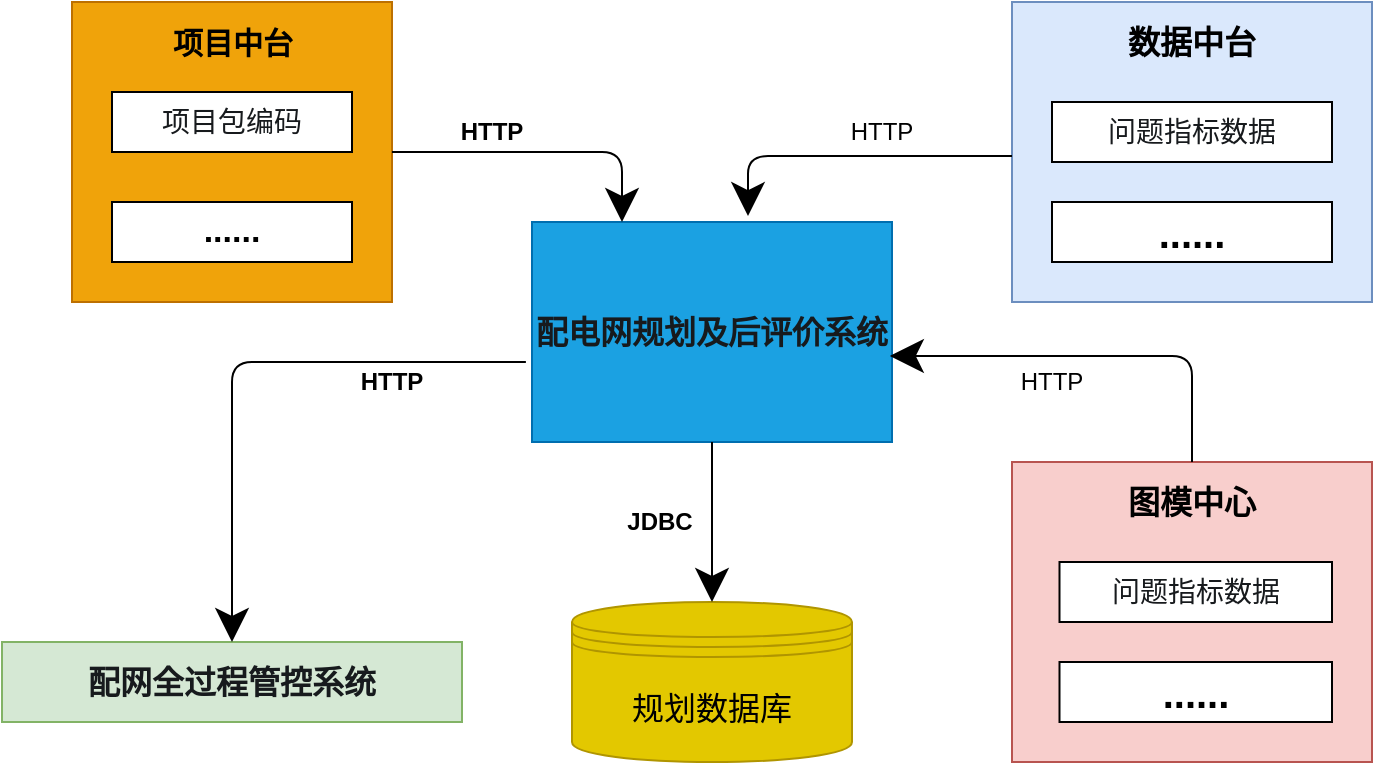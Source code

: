 <mxfile version="15.3.3" type="github">
  <diagram id="Xk_f9FQ-fdxpMRcpn_Gj" name="Page-1">
    <mxGraphModel dx="1102" dy="582" grid="1" gridSize="10" guides="1" tooltips="1" connect="1" arrows="1" fold="1" page="1" pageScale="1" pageWidth="827" pageHeight="1169" math="0" shadow="0">
      <root>
        <mxCell id="0" />
        <mxCell id="1" parent="0" />
        <mxCell id="PSqSuOR-0Q2vENF5BvZt-1" value="&lt;span style=&quot;color: rgb(23 , 26 , 29) ; text-align: left&quot;&gt;&lt;b&gt;&lt;font style=&quot;font-size: 16px&quot;&gt;配网全过程管控系统&lt;/font&gt;&lt;/b&gt;&lt;/span&gt;" style="rounded=0;whiteSpace=wrap;html=1;hachureGap=4;pointerEvents=0;fillColor=#d5e8d4;strokeColor=#82b366;" vertex="1" parent="1">
          <mxGeometry x="65" y="340" width="230" height="40" as="geometry" />
        </mxCell>
        <mxCell id="PSqSuOR-0Q2vENF5BvZt-2" value="" style="rounded=0;whiteSpace=wrap;html=1;hachureGap=4;pointerEvents=0;fillColor=#f0a30a;strokeColor=#BD7000;fontColor=#000000;" vertex="1" parent="1">
          <mxGeometry x="100" y="20" width="160" height="150" as="geometry" />
        </mxCell>
        <mxCell id="PSqSuOR-0Q2vENF5BvZt-3" value="" style="rounded=0;whiteSpace=wrap;html=1;hachureGap=4;pointerEvents=0;fillColor=#dae8fc;strokeColor=#6c8ebf;" vertex="1" parent="1">
          <mxGeometry x="570" y="20" width="180" height="150" as="geometry" />
        </mxCell>
        <mxCell id="PSqSuOR-0Q2vENF5BvZt-4" value="&lt;font style=&quot;font-size: 16px&quot;&gt;规划数据库&lt;/font&gt;" style="shape=datastore;whiteSpace=wrap;html=1;hachureGap=4;pointerEvents=0;fillColor=#e3c800;strokeColor=#B09500;fontColor=#000000;" vertex="1" parent="1">
          <mxGeometry x="350" y="320" width="140" height="80" as="geometry" />
        </mxCell>
        <mxCell id="PSqSuOR-0Q2vENF5BvZt-5" value="&lt;b&gt;&lt;font style=&quot;font-size: 15px&quot;&gt;项目中台&lt;/font&gt;&lt;/b&gt;" style="text;html=1;strokeColor=none;fillColor=none;align=center;verticalAlign=middle;whiteSpace=wrap;rounded=0;hachureGap=4;pointerEvents=0;" vertex="1" parent="1">
          <mxGeometry x="147.5" y="30" width="65" height="20" as="geometry" />
        </mxCell>
        <mxCell id="PSqSuOR-0Q2vENF5BvZt-7" value="&lt;font style=&quot;font-size: 16px&quot;&gt;&lt;b&gt;数据中台&lt;/b&gt;&lt;/font&gt;" style="text;html=1;strokeColor=none;fillColor=none;align=center;verticalAlign=middle;whiteSpace=wrap;rounded=0;hachureGap=4;pointerEvents=0;" vertex="1" parent="1">
          <mxGeometry x="615" y="30" width="90" height="20" as="geometry" />
        </mxCell>
        <mxCell id="PSqSuOR-0Q2vENF5BvZt-8" value="&lt;span style=&quot;color: rgb(23 , 26 , 29) ; text-align: left&quot;&gt;&lt;font style=&quot;font-size: 16px&quot;&gt;&lt;b&gt;配电网规划及后评价系统&lt;/b&gt;&lt;/font&gt;&lt;/span&gt;" style="rounded=0;whiteSpace=wrap;html=1;hachureGap=4;pointerEvents=0;fillColor=#1ba1e2;strokeColor=#006EAF;fontColor=#ffffff;" vertex="1" parent="1">
          <mxGeometry x="330" y="130" width="180" height="110" as="geometry" />
        </mxCell>
        <mxCell id="PSqSuOR-0Q2vENF5BvZt-9" value="&lt;span style=&quot;color: rgb(23 , 26 , 29) ; font-family: &amp;#34;microsoft yahei&amp;#34; , &amp;#34;segoe ui&amp;#34; , , &amp;#34;roboto&amp;#34; , &amp;#34;droid sans&amp;#34; , &amp;#34;helvetica neue&amp;#34; , sans-serif , &amp;#34;tahoma&amp;#34; , &amp;#34;segoe ui symbolmyanmar text&amp;#34; , ; font-size: 14px ; text-align: left ; background-color: rgb(255 , 255 , 255)&quot;&gt;项目包编码&lt;/span&gt;" style="rounded=0;whiteSpace=wrap;html=1;hachureGap=4;pointerEvents=0;" vertex="1" parent="1">
          <mxGeometry x="120" y="65" width="120" height="30" as="geometry" />
        </mxCell>
        <mxCell id="PSqSuOR-0Q2vENF5BvZt-11" value="&lt;b&gt;&lt;font style=&quot;font-size: 17px&quot;&gt;......&lt;/font&gt;&lt;/b&gt;" style="rounded=0;whiteSpace=wrap;html=1;hachureGap=4;pointerEvents=0;verticalAlign=middle;" vertex="1" parent="1">
          <mxGeometry x="120" y="120" width="120" height="30" as="geometry" />
        </mxCell>
        <mxCell id="PSqSuOR-0Q2vENF5BvZt-12" value="&lt;span style=&quot;color: rgb(23 , 26 , 29) ; font-family: &amp;#34;microsoft yahei&amp;#34; , &amp;#34;segoe ui&amp;#34; , , &amp;#34;roboto&amp;#34; , &amp;#34;droid sans&amp;#34; , &amp;#34;helvetica neue&amp;#34; , sans-serif , &amp;#34;tahoma&amp;#34; , &amp;#34;segoe ui symbolmyanmar text&amp;#34; , ; font-size: 14px ; text-align: left ; background-color: rgb(255 , 255 , 255)&quot;&gt;问题指标数据&lt;/span&gt;" style="rounded=0;whiteSpace=wrap;html=1;hachureGap=4;pointerEvents=0;" vertex="1" parent="1">
          <mxGeometry x="590" y="70" width="140" height="30" as="geometry" />
        </mxCell>
        <mxCell id="PSqSuOR-0Q2vENF5BvZt-14" value="&lt;b&gt;&lt;font style=&quot;font-size: 20px&quot;&gt;......&lt;/font&gt;&lt;/b&gt;" style="rounded=0;whiteSpace=wrap;html=1;hachureGap=4;pointerEvents=0;verticalAlign=middle;" vertex="1" parent="1">
          <mxGeometry x="590" y="120" width="140" height="30" as="geometry" />
        </mxCell>
        <mxCell id="PSqSuOR-0Q2vENF5BvZt-16" value="&lt;b&gt;JDBC&lt;/b&gt;" style="text;html=1;strokeColor=none;fillColor=none;align=center;verticalAlign=middle;whiteSpace=wrap;rounded=0;hachureGap=4;pointerEvents=0;" vertex="1" parent="1">
          <mxGeometry x="374" y="270" width="40" height="20" as="geometry" />
        </mxCell>
        <mxCell id="PSqSuOR-0Q2vENF5BvZt-17" value="" style="endArrow=classic;html=1;startSize=14;endSize=14;sourcePerimeterSpacing=8;targetPerimeterSpacing=8;exitX=0.5;exitY=1;exitDx=0;exitDy=0;entryX=0.5;entryY=0;entryDx=0;entryDy=0;" edge="1" parent="1" source="PSqSuOR-0Q2vENF5BvZt-8" target="PSqSuOR-0Q2vENF5BvZt-4">
          <mxGeometry width="50" height="50" relative="1" as="geometry">
            <mxPoint x="390" y="300" as="sourcePoint" />
            <mxPoint x="440" y="250" as="targetPoint" />
          </mxGeometry>
        </mxCell>
        <mxCell id="PSqSuOR-0Q2vENF5BvZt-19" value="&lt;b&gt;HTTP&lt;/b&gt;" style="text;html=1;strokeColor=none;fillColor=none;align=center;verticalAlign=middle;whiteSpace=wrap;rounded=0;hachureGap=4;pointerEvents=0;" vertex="1" parent="1">
          <mxGeometry x="290" y="75" width="40" height="20" as="geometry" />
        </mxCell>
        <mxCell id="PSqSuOR-0Q2vENF5BvZt-21" value="HTTP" style="text;html=1;strokeColor=none;fillColor=none;align=center;verticalAlign=middle;whiteSpace=wrap;rounded=0;hachureGap=4;pointerEvents=0;" vertex="1" parent="1">
          <mxGeometry x="570" y="200" width="40" height="20" as="geometry" />
        </mxCell>
        <mxCell id="PSqSuOR-0Q2vENF5BvZt-22" value="" style="endArrow=classic;html=1;startSize=14;endSize=14;sourcePerimeterSpacing=8;targetPerimeterSpacing=8;exitX=-0.017;exitY=0.636;exitDx=0;exitDy=0;exitPerimeter=0;entryX=0.5;entryY=0;entryDx=0;entryDy=0;" edge="1" parent="1" source="PSqSuOR-0Q2vENF5BvZt-8" target="PSqSuOR-0Q2vENF5BvZt-1">
          <mxGeometry width="50" height="50" relative="1" as="geometry">
            <mxPoint x="200" y="210" as="sourcePoint" />
            <mxPoint x="190" y="300" as="targetPoint" />
            <Array as="points">
              <mxPoint x="180" y="200" />
            </Array>
          </mxGeometry>
        </mxCell>
        <mxCell id="PSqSuOR-0Q2vENF5BvZt-23" value="HTTP" style="text;html=1;strokeColor=none;fillColor=none;align=center;verticalAlign=middle;whiteSpace=wrap;rounded=0;hachureGap=4;pointerEvents=0;" vertex="1" parent="1">
          <mxGeometry x="480" y="75" width="50" height="20" as="geometry" />
        </mxCell>
        <mxCell id="PSqSuOR-0Q2vENF5BvZt-24" value="" style="endArrow=classic;html=1;startSize=14;endSize=14;sourcePerimeterSpacing=8;targetPerimeterSpacing=8;exitX=1;exitY=0.5;exitDx=0;exitDy=0;entryX=0.25;entryY=0;entryDx=0;entryDy=0;" edge="1" parent="1" source="PSqSuOR-0Q2vENF5BvZt-2" target="PSqSuOR-0Q2vENF5BvZt-8">
          <mxGeometry width="50" height="50" relative="1" as="geometry">
            <mxPoint x="390" y="150" as="sourcePoint" />
            <mxPoint x="420" y="130" as="targetPoint" />
            <Array as="points">
              <mxPoint x="375" y="95" />
            </Array>
          </mxGeometry>
        </mxCell>
        <mxCell id="PSqSuOR-0Q2vENF5BvZt-26" value="" style="endArrow=classic;html=1;startSize=14;endSize=14;sourcePerimeterSpacing=8;targetPerimeterSpacing=8;entryX=0.6;entryY=-0.027;entryDx=0;entryDy=0;entryPerimeter=0;" edge="1" parent="1" target="PSqSuOR-0Q2vENF5BvZt-8">
          <mxGeometry width="50" height="50" relative="1" as="geometry">
            <mxPoint x="570" y="97" as="sourcePoint" />
            <mxPoint x="440" y="100" as="targetPoint" />
            <Array as="points">
              <mxPoint x="438" y="97" />
            </Array>
          </mxGeometry>
        </mxCell>
        <mxCell id="PSqSuOR-0Q2vENF5BvZt-28" value="" style="rounded=0;whiteSpace=wrap;html=1;hachureGap=4;pointerEvents=0;verticalAlign=middle;fillColor=#f8cecc;strokeColor=#b85450;" vertex="1" parent="1">
          <mxGeometry x="570" y="250" width="180" height="150" as="geometry" />
        </mxCell>
        <mxCell id="PSqSuOR-0Q2vENF5BvZt-29" value="&lt;font style=&quot;font-size: 16px&quot;&gt;&lt;b&gt;图模中心&lt;/b&gt;&lt;/font&gt;" style="text;html=1;strokeColor=none;fillColor=none;align=center;verticalAlign=middle;whiteSpace=wrap;rounded=0;hachureGap=4;pointerEvents=0;" vertex="1" parent="1">
          <mxGeometry x="620" y="260" width="80" height="20" as="geometry" />
        </mxCell>
        <mxCell id="PSqSuOR-0Q2vENF5BvZt-31" value="&lt;span style=&quot;color: rgb(23 , 26 , 29) ; font-family: &amp;#34;microsoft yahei&amp;#34; , &amp;#34;segoe ui&amp;#34; , , &amp;#34;roboto&amp;#34; , &amp;#34;droid sans&amp;#34; , &amp;#34;helvetica neue&amp;#34; , sans-serif , &amp;#34;tahoma&amp;#34; , &amp;#34;segoe ui symbolmyanmar text&amp;#34; , ; font-size: 14px ; text-align: left ; background-color: rgb(255 , 255 , 255)&quot;&gt;问题指标数据&lt;/span&gt;" style="rounded=0;whiteSpace=wrap;html=1;hachureGap=4;pointerEvents=0;" vertex="1" parent="1">
          <mxGeometry x="593.75" y="300" width="136.25" height="30" as="geometry" />
        </mxCell>
        <mxCell id="PSqSuOR-0Q2vENF5BvZt-32" value="&lt;b&gt;&lt;font style=&quot;font-size: 20px&quot;&gt;......&lt;/font&gt;&lt;/b&gt;" style="rounded=0;whiteSpace=wrap;html=1;hachureGap=4;pointerEvents=0;verticalAlign=middle;" vertex="1" parent="1">
          <mxGeometry x="593.75" y="350" width="136.25" height="30" as="geometry" />
        </mxCell>
        <mxCell id="PSqSuOR-0Q2vENF5BvZt-33" value="&lt;b&gt;HTTP&lt;/b&gt;" style="text;html=1;strokeColor=none;fillColor=none;align=center;verticalAlign=middle;whiteSpace=wrap;rounded=0;hachureGap=4;pointerEvents=0;" vertex="1" parent="1">
          <mxGeometry x="240" y="200" width="40" height="20" as="geometry" />
        </mxCell>
        <mxCell id="PSqSuOR-0Q2vENF5BvZt-35" value="" style="endArrow=classic;html=1;startSize=14;endSize=14;sourcePerimeterSpacing=8;targetPerimeterSpacing=8;entryX=0.994;entryY=0.609;entryDx=0;entryDy=0;exitX=0.5;exitY=0;exitDx=0;exitDy=0;entryPerimeter=0;" edge="1" parent="1" source="PSqSuOR-0Q2vENF5BvZt-28" target="PSqSuOR-0Q2vENF5BvZt-8">
          <mxGeometry width="50" height="50" relative="1" as="geometry">
            <mxPoint x="520" y="320" as="sourcePoint" />
            <mxPoint x="570" y="270" as="targetPoint" />
            <Array as="points">
              <mxPoint x="660" y="197" />
            </Array>
          </mxGeometry>
        </mxCell>
      </root>
    </mxGraphModel>
  </diagram>
</mxfile>
